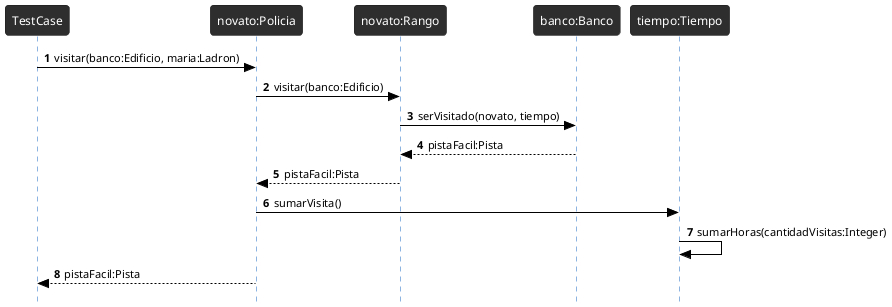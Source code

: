 @startuml

!theme reddress-darkblue
autonumber
skinparam style strictuml
skinparam BackGroundColor white
skinparam RoundCorner 7
skinparam SequenceGroupFontColor black
skinparam SequenceGroupBorderColor black
skinparam SequenceGroupBorderThickness 0.5
skinparam ArrowFontColor black
skinparam ArrowColor black
skinparam ActorFontColor black
skinparam participantFontSize 12
skinparam SequenceLifeLineBackGroundColor 2e2e2e
/'
TestCase -> "algothieft:AlgoThieft" as algothieft: visitarEdificio(banco:Edificio)
algothieft -> "novato:Policia" as unPolicia: visitarEdificio(banco)

unPolicia -> "Montreal:Ciudad" as montreal : visitarEdificio(banco, novato:Rango, tiempo:Tiempo)

montreal ->"unEdificio: Edificio" as edificio: serVisitado(proximaCiudad:Ciudad, novato:Rango, tiempo:Tiempo, numeroVisita:Integer)
edificio -> "proximaCiudad:Ciudad" as proximaCiudad : pistaBanco(novato:Rango)
proximaCiudad -> "novato:Rango" as rango : pedirPista(pistasBanco:Pistas, ladron:Ladron)

rango --> proximaCiudad: pistasDevueltas
proximaCiudad -->edificio : pistasDevueltas


edificio -> "tiempo:Tiempo" as tiempo: sumarHoras(1)

montreal <-- edificio: pistasDevueltas
montreal -> montreal : sumarVisita()
unPolicia <-- montreal: pistasDevueltas
unPolicia --> algothieft: pistasDevueltas

TestCase <-- algothieft: pistasDevueltas
'/
TestCase -> "novato:Policia" as unPolicia: visitar(banco:Edificio, maria:Ladron)
'create ":List" as list
'unPolicia -> list : new
unPolicia -> "novato:Rango" as rango: visitar(banco:Edificio)
rango -> "banco:Banco" as banco: serVisitado(novato, tiempo)
banco --> rango: pistaFacil:Pista
rango -->unPolicia : pistaFacil:Pista
unPolicia -> "tiempo:Tiempo" as tiempo: sumarVisita()
tiempo ->tiempo :sumarHoras(cantidadVisitas:Integer)
unPolicia --> TestCase: pistaFacil:Pista
@enduml